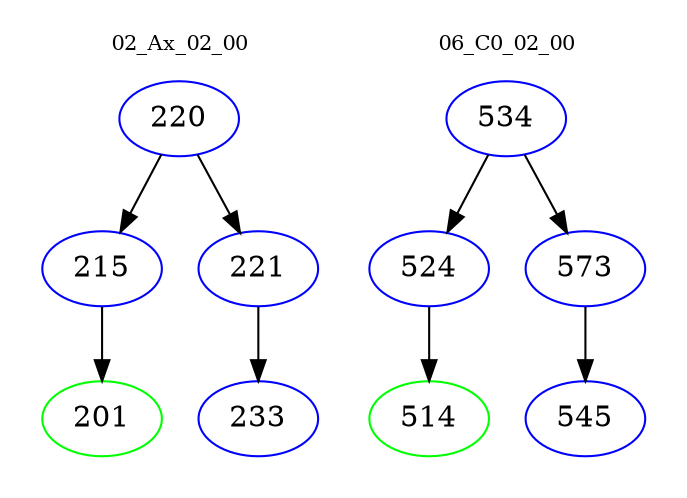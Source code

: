 digraph{
subgraph cluster_0 {
color = white
label = "02_Ax_02_00";
fontsize=10;
T0_220 [label="220", color="blue"]
T0_220 -> T0_215 [color="black"]
T0_215 [label="215", color="blue"]
T0_215 -> T0_201 [color="black"]
T0_201 [label="201", color="green"]
T0_220 -> T0_221 [color="black"]
T0_221 [label="221", color="blue"]
T0_221 -> T0_233 [color="black"]
T0_233 [label="233", color="blue"]
}
subgraph cluster_1 {
color = white
label = "06_C0_02_00";
fontsize=10;
T1_534 [label="534", color="blue"]
T1_534 -> T1_524 [color="black"]
T1_524 [label="524", color="blue"]
T1_524 -> T1_514 [color="black"]
T1_514 [label="514", color="green"]
T1_534 -> T1_573 [color="black"]
T1_573 [label="573", color="blue"]
T1_573 -> T1_545 [color="black"]
T1_545 [label="545", color="blue"]
}
}
